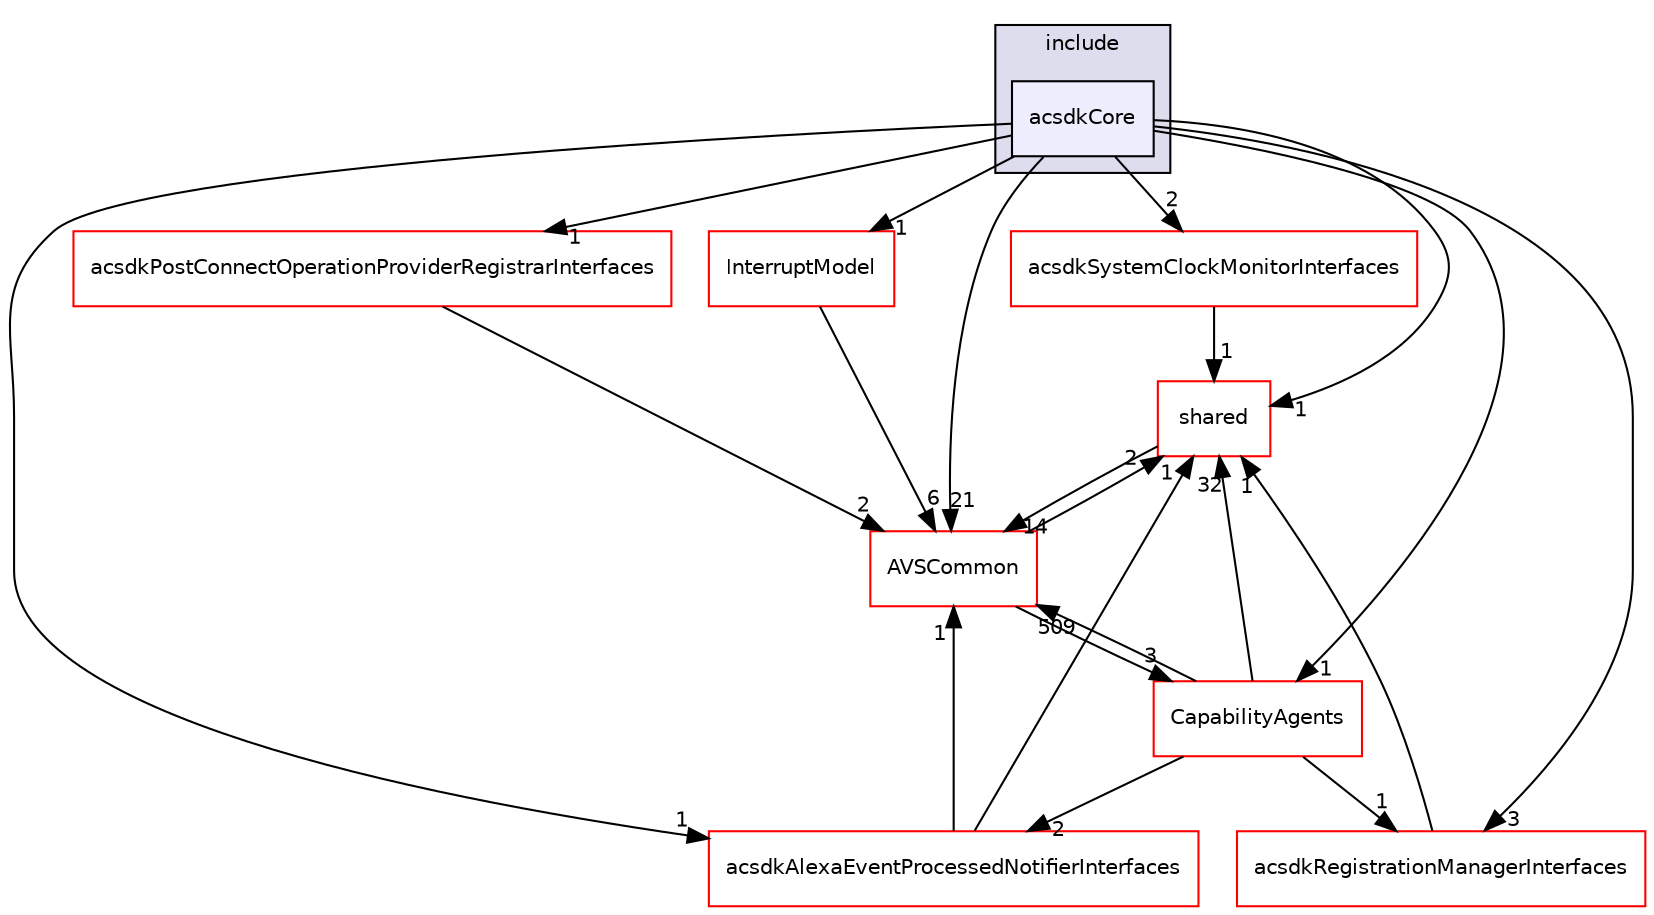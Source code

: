 digraph "/workplace/avs-device-sdk/core/acsdkCore/include/acsdkCore" {
  compound=true
  node [ fontsize="10", fontname="Helvetica"];
  edge [ labelfontsize="10", labelfontname="Helvetica"];
  subgraph clusterdir_eb8a6b56bac407065b7894f42ef6d4d6 {
    graph [ bgcolor="#ddddee", pencolor="black", label="include" fontname="Helvetica", fontsize="10", URL="dir_eb8a6b56bac407065b7894f42ef6d4d6.html"]
  dir_0fc42ff4eded2ce43f4bb434a0ea6ca1 [shape=box, label="acsdkCore", style="filled", fillcolor="#eeeeff", pencolor="black", URL="dir_0fc42ff4eded2ce43f4bb434a0ea6ca1.html"];
  }
  dir_9982052f7ce695d12571567315b2fafa [shape=box label="shared" fillcolor="white" style="filled" color="red" URL="dir_9982052f7ce695d12571567315b2fafa.html"];
  dir_330edef272a752e9bbc7c394eda31c01 [shape=box label="acsdkSystemClockMonitorInterfaces" fillcolor="white" style="filled" color="red" URL="dir_330edef272a752e9bbc7c394eda31c01.html"];
  dir_7cf910bd1d7603f12ef47ff650cec893 [shape=box label="CapabilityAgents" fillcolor="white" style="filled" color="red" URL="dir_7cf910bd1d7603f12ef47ff650cec893.html"];
  dir_e64610312150a4f6a42e09b5c8003502 [shape=box label="acsdkPostConnectOperationProviderRegistrarInterfaces" fillcolor="white" style="filled" color="red" URL="dir_e64610312150a4f6a42e09b5c8003502.html"];
  dir_13e65effb2bde530b17b3d5eefcd0266 [shape=box label="AVSCommon" fillcolor="white" style="filled" color="red" URL="dir_13e65effb2bde530b17b3d5eefcd0266.html"];
  dir_7c6af3b7457c451867941b4029d22d0c [shape=box label="acsdkAlexaEventProcessedNotifierInterfaces" fillcolor="white" style="filled" color="red" URL="dir_7c6af3b7457c451867941b4029d22d0c.html"];
  dir_ebd8ea06bd6775daf5a25f413a4a4aa2 [shape=box label="acsdkRegistrationManagerInterfaces" fillcolor="white" style="filled" color="red" URL="dir_ebd8ea06bd6775daf5a25f413a4a4aa2.html"];
  dir_1da5878b5eab0954316ec5377b4b3029 [shape=box label="InterruptModel" fillcolor="white" style="filled" color="red" URL="dir_1da5878b5eab0954316ec5377b4b3029.html"];
  dir_9982052f7ce695d12571567315b2fafa->dir_13e65effb2bde530b17b3d5eefcd0266 [headlabel="14", labeldistance=1.5 headhref="dir_000598_000017.html"];
  dir_330edef272a752e9bbc7c394eda31c01->dir_9982052f7ce695d12571567315b2fafa [headlabel="1", labeldistance=1.5 headhref="dir_000495_000598.html"];
  dir_7cf910bd1d7603f12ef47ff650cec893->dir_9982052f7ce695d12571567315b2fafa [headlabel="32", labeldistance=1.5 headhref="dir_000357_000598.html"];
  dir_7cf910bd1d7603f12ef47ff650cec893->dir_13e65effb2bde530b17b3d5eefcd0266 [headlabel="509", labeldistance=1.5 headhref="dir_000357_000017.html"];
  dir_7cf910bd1d7603f12ef47ff650cec893->dir_7c6af3b7457c451867941b4029d22d0c [headlabel="2", labeldistance=1.5 headhref="dir_000357_000462.html"];
  dir_7cf910bd1d7603f12ef47ff650cec893->dir_ebd8ea06bd6775daf5a25f413a4a4aa2 [headlabel="1", labeldistance=1.5 headhref="dir_000357_000484.html"];
  dir_e64610312150a4f6a42e09b5c8003502->dir_13e65effb2bde530b17b3d5eefcd0266 [headlabel="2", labeldistance=1.5 headhref="dir_000474_000017.html"];
  dir_0fc42ff4eded2ce43f4bb434a0ea6ca1->dir_9982052f7ce695d12571567315b2fafa [headlabel="1", labeldistance=1.5 headhref="dir_000467_000598.html"];
  dir_0fc42ff4eded2ce43f4bb434a0ea6ca1->dir_330edef272a752e9bbc7c394eda31c01 [headlabel="2", labeldistance=1.5 headhref="dir_000467_000495.html"];
  dir_0fc42ff4eded2ce43f4bb434a0ea6ca1->dir_7cf910bd1d7603f12ef47ff650cec893 [headlabel="1", labeldistance=1.5 headhref="dir_000467_000357.html"];
  dir_0fc42ff4eded2ce43f4bb434a0ea6ca1->dir_e64610312150a4f6a42e09b5c8003502 [headlabel="1", labeldistance=1.5 headhref="dir_000467_000474.html"];
  dir_0fc42ff4eded2ce43f4bb434a0ea6ca1->dir_13e65effb2bde530b17b3d5eefcd0266 [headlabel="21", labeldistance=1.5 headhref="dir_000467_000017.html"];
  dir_0fc42ff4eded2ce43f4bb434a0ea6ca1->dir_7c6af3b7457c451867941b4029d22d0c [headlabel="1", labeldistance=1.5 headhref="dir_000467_000462.html"];
  dir_0fc42ff4eded2ce43f4bb434a0ea6ca1->dir_ebd8ea06bd6775daf5a25f413a4a4aa2 [headlabel="3", labeldistance=1.5 headhref="dir_000467_000484.html"];
  dir_0fc42ff4eded2ce43f4bb434a0ea6ca1->dir_1da5878b5eab0954316ec5377b4b3029 [headlabel="1", labeldistance=1.5 headhref="dir_000467_000524.html"];
  dir_13e65effb2bde530b17b3d5eefcd0266->dir_9982052f7ce695d12571567315b2fafa [headlabel="2", labeldistance=1.5 headhref="dir_000017_000598.html"];
  dir_13e65effb2bde530b17b3d5eefcd0266->dir_7cf910bd1d7603f12ef47ff650cec893 [headlabel="3", labeldistance=1.5 headhref="dir_000017_000357.html"];
  dir_7c6af3b7457c451867941b4029d22d0c->dir_9982052f7ce695d12571567315b2fafa [headlabel="1", labeldistance=1.5 headhref="dir_000462_000598.html"];
  dir_7c6af3b7457c451867941b4029d22d0c->dir_13e65effb2bde530b17b3d5eefcd0266 [headlabel="1", labeldistance=1.5 headhref="dir_000462_000017.html"];
  dir_ebd8ea06bd6775daf5a25f413a4a4aa2->dir_9982052f7ce695d12571567315b2fafa [headlabel="1", labeldistance=1.5 headhref="dir_000484_000598.html"];
  dir_1da5878b5eab0954316ec5377b4b3029->dir_13e65effb2bde530b17b3d5eefcd0266 [headlabel="6", labeldistance=1.5 headhref="dir_000524_000017.html"];
}
